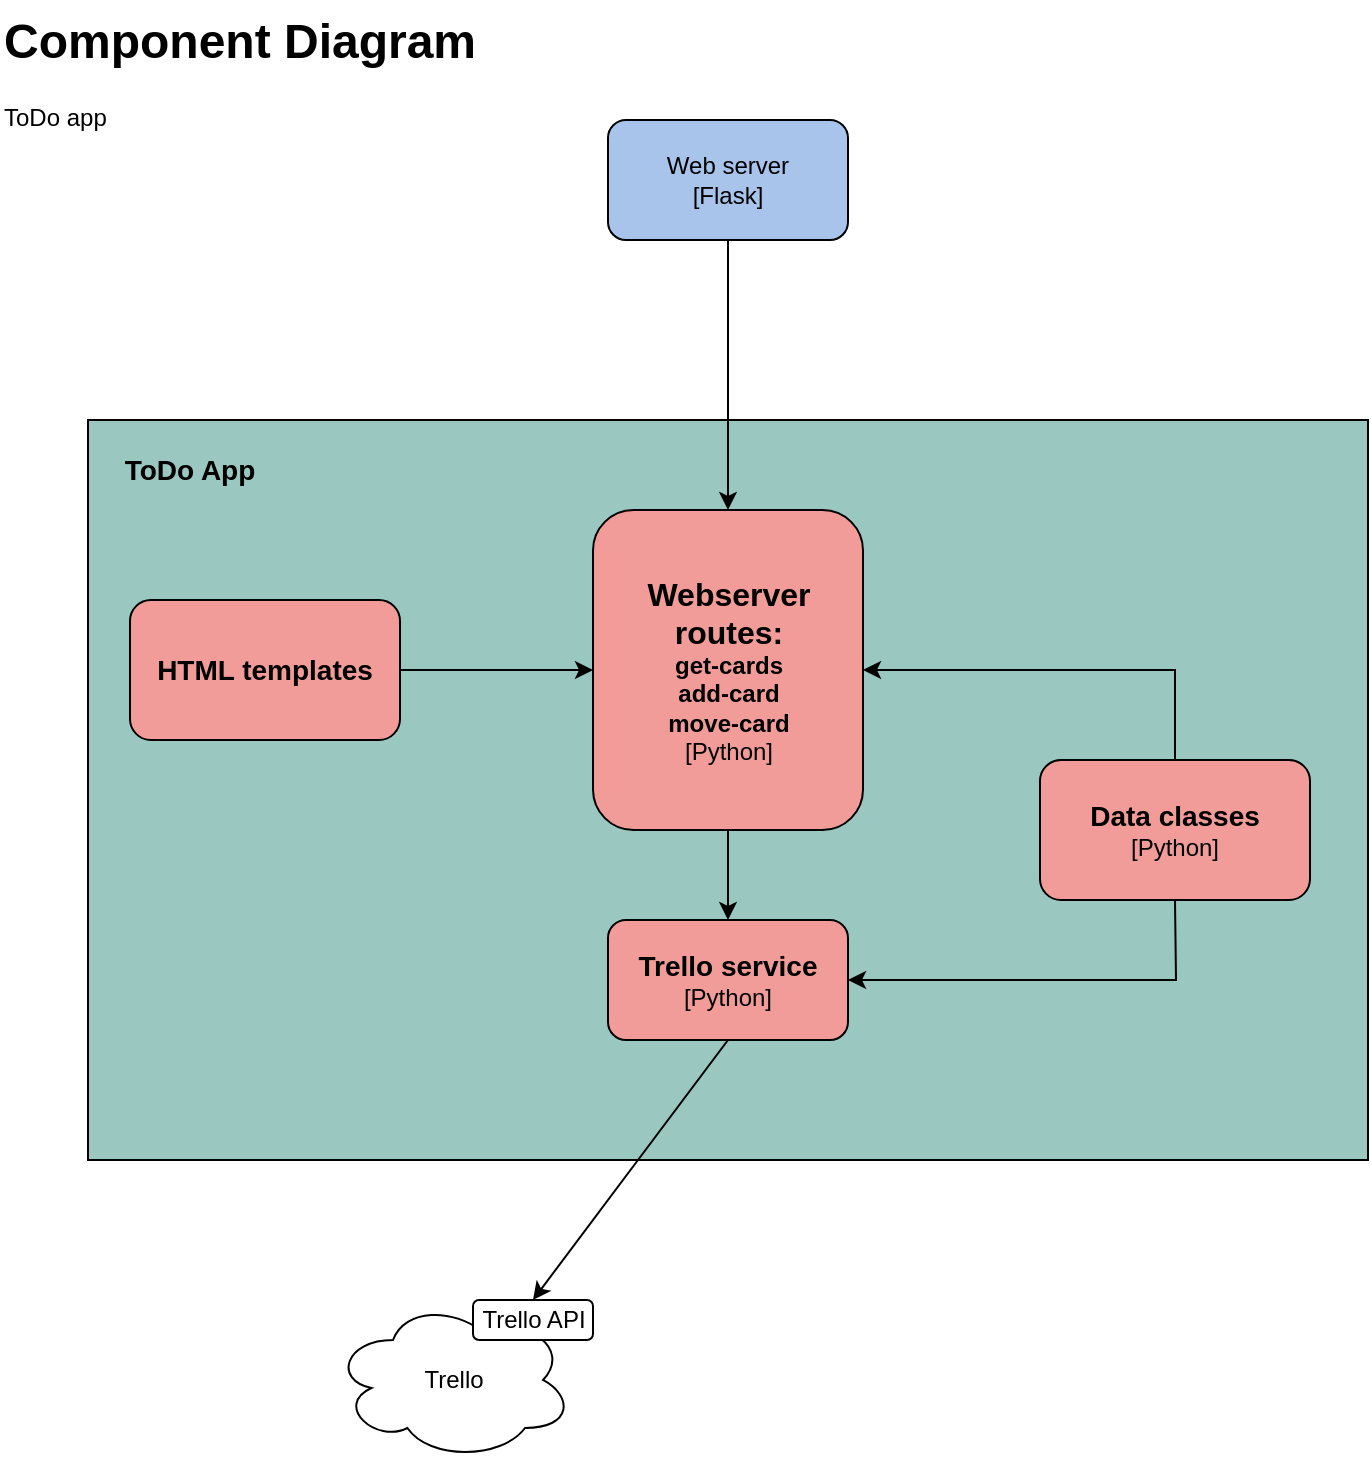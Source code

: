 <mxfile version="24.5.3" type="github">
  <diagram id="C5RBs43oDa-KdzZeNtuy" name="Page-1">
    <mxGraphModel dx="1434" dy="738" grid="1" gridSize="10" guides="1" tooltips="1" connect="1" arrows="1" fold="1" page="1" pageScale="1" pageWidth="827" pageHeight="1169" math="0" shadow="0">
      <root>
        <mxCell id="WIyWlLk6GJQsqaUBKTNV-0" />
        <mxCell id="WIyWlLk6GJQsqaUBKTNV-1" parent="WIyWlLk6GJQsqaUBKTNV-0" />
        <mxCell id="bM_N_78t7GaxI7WLrmo9-0" value="" style="rounded=0;whiteSpace=wrap;html=1;fillColor=#9AC7BF;labelPosition=left;verticalLabelPosition=top;align=right;verticalAlign=bottom;" parent="WIyWlLk6GJQsqaUBKTNV-1" vertex="1">
          <mxGeometry x="94" y="230" width="640" height="370" as="geometry" />
        </mxCell>
        <mxCell id="a42Jou1E6BZatIiqyqGm-13" value="" style="edgeStyle=orthogonalEdgeStyle;rounded=0;orthogonalLoop=1;jettySize=auto;html=1;endArrow=none;endFill=0;startArrow=classic;startFill=1;exitX=0.5;exitY=0;exitDx=0;exitDy=0;" edge="1" parent="WIyWlLk6GJQsqaUBKTNV-1" source="a42Jou1E6BZatIiqyqGm-6" target="bM_N_78t7GaxI7WLrmo9-1">
          <mxGeometry relative="1" as="geometry" />
        </mxCell>
        <mxCell id="bM_N_78t7GaxI7WLrmo9-1" value="Web server&lt;div&gt;[Flask]&lt;/div&gt;" style="rounded=1;whiteSpace=wrap;html=1;fillColor=#A9C4EB;" parent="WIyWlLk6GJQsqaUBKTNV-1" vertex="1">
          <mxGeometry x="354" y="80" width="120" height="60" as="geometry" />
        </mxCell>
        <mxCell id="bM_N_78t7GaxI7WLrmo9-3" value="&lt;b&gt;&lt;font style=&quot;font-size: 14px;&quot;&gt;Trello service&lt;/font&gt;&lt;/b&gt;&lt;div&gt;[Python]&lt;/div&gt;" style="rounded=1;whiteSpace=wrap;html=1;fillColor=#F19C99;" parent="WIyWlLk6GJQsqaUBKTNV-1" vertex="1">
          <mxGeometry x="354" y="480" width="120" height="60" as="geometry" />
        </mxCell>
        <mxCell id="bM_N_78t7GaxI7WLrmo9-15" value="" style="endArrow=classic;html=1;rounded=0;entryX=0.5;entryY=0;entryDx=0;entryDy=0;exitX=0.5;exitY=1;exitDx=0;exitDy=0;" parent="WIyWlLk6GJQsqaUBKTNV-1" source="a42Jou1E6BZatIiqyqGm-6" target="bM_N_78t7GaxI7WLrmo9-3" edge="1">
          <mxGeometry width="50" height="50" relative="1" as="geometry">
            <mxPoint x="414" y="570" as="sourcePoint" />
            <mxPoint x="460" y="520" as="targetPoint" />
          </mxGeometry>
        </mxCell>
        <mxCell id="bM_N_78t7GaxI7WLrmo9-24" value="&lt;font style=&quot;font-size: 14px;&quot;&gt;&lt;b&gt;ToDo App&lt;/b&gt;&lt;/font&gt;" style="text;html=1;align=center;verticalAlign=middle;whiteSpace=wrap;rounded=0;" parent="WIyWlLk6GJQsqaUBKTNV-1" vertex="1">
          <mxGeometry x="100" y="240" width="90" height="30" as="geometry" />
        </mxCell>
        <mxCell id="_-H6VphneVOFRikFWXdX-0" value="&lt;h1 style=&quot;margin-top: 0px;&quot;&gt;Component Diagram&lt;/h1&gt;&lt;div&gt;ToDo app&lt;/div&gt;" style="text;html=1;whiteSpace=wrap;overflow=hidden;rounded=0;" parent="WIyWlLk6GJQsqaUBKTNV-1" vertex="1">
          <mxGeometry x="50" y="20" width="250" height="80" as="geometry" />
        </mxCell>
        <mxCell id="a42Jou1E6BZatIiqyqGm-0" value="Trello" style="ellipse;shape=cloud;whiteSpace=wrap;html=1;" vertex="1" parent="WIyWlLk6GJQsqaUBKTNV-1">
          <mxGeometry x="216.5" y="669.997" width="120" height="80" as="geometry" />
        </mxCell>
        <mxCell id="a42Jou1E6BZatIiqyqGm-1" value="Trello API" style="rounded=1;whiteSpace=wrap;html=1;" vertex="1" parent="WIyWlLk6GJQsqaUBKTNV-1">
          <mxGeometry x="286.5" y="669.997" width="60" height="20" as="geometry" />
        </mxCell>
        <mxCell id="a42Jou1E6BZatIiqyqGm-3" value="" style="endArrow=classic;html=1;rounded=0;exitX=0.5;exitY=1;exitDx=0;exitDy=0;entryX=0.5;entryY=0;entryDx=0;entryDy=0;" edge="1" parent="WIyWlLk6GJQsqaUBKTNV-1" source="bM_N_78t7GaxI7WLrmo9-3" target="a42Jou1E6BZatIiqyqGm-1">
          <mxGeometry width="50" height="50" relative="1" as="geometry">
            <mxPoint x="390" y="610" as="sourcePoint" />
            <mxPoint x="440" y="560" as="targetPoint" />
          </mxGeometry>
        </mxCell>
        <mxCell id="a42Jou1E6BZatIiqyqGm-8" style="edgeStyle=orthogonalEdgeStyle;rounded=0;orthogonalLoop=1;jettySize=auto;html=1;entryX=0;entryY=0.5;entryDx=0;entryDy=0;" edge="1" parent="WIyWlLk6GJQsqaUBKTNV-1" source="a42Jou1E6BZatIiqyqGm-4" target="a42Jou1E6BZatIiqyqGm-6">
          <mxGeometry relative="1" as="geometry" />
        </mxCell>
        <mxCell id="a42Jou1E6BZatIiqyqGm-4" value="&lt;span style=&quot;font-size: 14px;&quot;&gt;&lt;b&gt;HTML templates&lt;/b&gt;&lt;/span&gt;" style="rounded=1;whiteSpace=wrap;html=1;fillColor=#F19C99;" vertex="1" parent="WIyWlLk6GJQsqaUBKTNV-1">
          <mxGeometry x="115" y="320" width="135" height="70" as="geometry" />
        </mxCell>
        <mxCell id="a42Jou1E6BZatIiqyqGm-7" style="edgeStyle=orthogonalEdgeStyle;rounded=0;orthogonalLoop=1;jettySize=auto;html=1;exitX=0.5;exitY=0;exitDx=0;exitDy=0;" edge="1" parent="WIyWlLk6GJQsqaUBKTNV-1" source="a42Jou1E6BZatIiqyqGm-5" target="a42Jou1E6BZatIiqyqGm-6">
          <mxGeometry relative="1" as="geometry" />
        </mxCell>
        <mxCell id="a42Jou1E6BZatIiqyqGm-5" value="&lt;span style=&quot;font-size: 14px;&quot;&gt;&lt;b&gt;Data classes&lt;/b&gt;&lt;/span&gt;&lt;div&gt;&lt;font style=&quot;font-size: 12px;&quot;&gt;[Python]&lt;/font&gt;&lt;/div&gt;" style="rounded=1;whiteSpace=wrap;html=1;fillColor=#F19C99;" vertex="1" parent="WIyWlLk6GJQsqaUBKTNV-1">
          <mxGeometry x="570" y="400" width="135" height="70" as="geometry" />
        </mxCell>
        <mxCell id="a42Jou1E6BZatIiqyqGm-6" value="&lt;b style=&quot;font-size: 16px;&quot;&gt;Webserver routes:&lt;/b&gt;&lt;div style=&quot;&quot;&gt;&lt;font style=&quot;font-size: 12px;&quot;&gt;&lt;b style=&quot;&quot;&gt;get-cards&lt;/b&gt;&lt;b style=&quot;&quot;&gt;&lt;br&gt;&lt;/b&gt;&lt;/font&gt;&lt;/div&gt;&lt;div style=&quot;&quot;&gt;&lt;font style=&quot;font-size: 12px;&quot;&gt;&lt;b style=&quot;&quot;&gt;add-card&lt;/b&gt;&lt;/font&gt;&lt;/div&gt;&lt;div style=&quot;&quot;&gt;&lt;b style=&quot;background-color: initial;&quot;&gt;move-card&lt;/b&gt;&lt;/div&gt;&lt;div style=&quot;&quot;&gt;&lt;span style=&quot;background-color: initial;&quot;&gt;[Python]&lt;/span&gt;&lt;/div&gt;" style="rounded=1;whiteSpace=wrap;html=1;fillColor=#F19C99;" vertex="1" parent="WIyWlLk6GJQsqaUBKTNV-1">
          <mxGeometry x="346.5" y="275" width="135" height="160" as="geometry" />
        </mxCell>
        <mxCell id="a42Jou1E6BZatIiqyqGm-10" value="" style="endArrow=classic;html=1;rounded=0;entryX=1;entryY=0.5;entryDx=0;entryDy=0;exitX=0.5;exitY=1;exitDx=0;exitDy=0;" edge="1" parent="WIyWlLk6GJQsqaUBKTNV-1" source="a42Jou1E6BZatIiqyqGm-5" target="bM_N_78t7GaxI7WLrmo9-3">
          <mxGeometry width="50" height="50" relative="1" as="geometry">
            <mxPoint x="650" y="380" as="sourcePoint" />
            <mxPoint x="700" y="330" as="targetPoint" />
            <Array as="points">
              <mxPoint x="638" y="510" />
            </Array>
          </mxGeometry>
        </mxCell>
        <mxCell id="a42Jou1E6BZatIiqyqGm-12" style="edgeStyle=orthogonalEdgeStyle;rounded=0;orthogonalLoop=1;jettySize=auto;html=1;exitX=0.5;exitY=1;exitDx=0;exitDy=0;" edge="1" parent="WIyWlLk6GJQsqaUBKTNV-1" source="bM_N_78t7GaxI7WLrmo9-0" target="bM_N_78t7GaxI7WLrmo9-0">
          <mxGeometry relative="1" as="geometry" />
        </mxCell>
      </root>
    </mxGraphModel>
  </diagram>
</mxfile>
